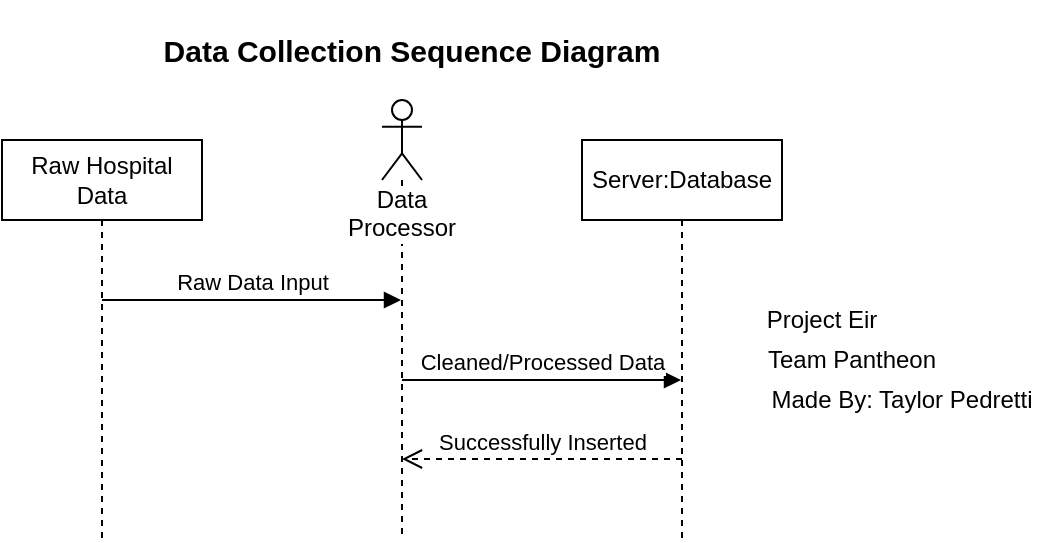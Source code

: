<mxfile version="12.4.2" type="device" pages="1"><diagram id="ipxiZRDScG84Qd-diyS-" name="Page-1"><mxGraphModel dx="1408" dy="808" grid="1" gridSize="10" guides="1" tooltips="1" connect="1" arrows="1" fold="1" page="1" pageScale="1" pageWidth="850" pageHeight="1100" math="0" shadow="0"><root><mxCell id="0"/><mxCell id="1" parent="0"/><mxCell id="WT4KdFtDj4q5sYSdQkmv-1" value="&lt;font style=&quot;font-size: 15px&quot;&gt;&lt;b&gt;Data Collection Sequence Diagram&lt;/b&gt;&lt;/font&gt;" style="text;html=1;strokeColor=none;fillColor=none;align=center;verticalAlign=middle;whiteSpace=wrap;rounded=0;" vertex="1" parent="1"><mxGeometry x="270" y="10" width="310" height="50" as="geometry"/></mxCell><mxCell id="WT4KdFtDj4q5sYSdQkmv-4" value="Raw Hospital Data" style="shape=umlLifeline;perimeter=lifelinePerimeter;whiteSpace=wrap;html=1;container=1;collapsible=0;recursiveResize=0;outlineConnect=0;" vertex="1" parent="1"><mxGeometry x="220" y="80" width="100" height="200" as="geometry"/></mxCell><mxCell id="WT4KdFtDj4q5sYSdQkmv-9" value="Data Processor" style="shape=umlLifeline;participant=umlActor;perimeter=lifelinePerimeter;whiteSpace=wrap;html=1;container=1;collapsible=0;recursiveResize=0;verticalAlign=top;spacingTop=36;labelBackgroundColor=#ffffff;outlineConnect=0;align=center;" vertex="1" parent="1"><mxGeometry x="410" y="60" width="20" height="220" as="geometry"/></mxCell><mxCell id="WT4KdFtDj4q5sYSdQkmv-16" value="Cleaned/Processed Data" style="html=1;verticalAlign=bottom;endArrow=block;" edge="1" parent="WT4KdFtDj4q5sYSdQkmv-9" target="WT4KdFtDj4q5sYSdQkmv-14"><mxGeometry width="80" relative="1" as="geometry"><mxPoint x="10" y="140" as="sourcePoint"/><mxPoint x="90" y="140" as="targetPoint"/></mxGeometry></mxCell><mxCell id="WT4KdFtDj4q5sYSdQkmv-13" value="Raw Data Input" style="html=1;verticalAlign=bottom;endArrow=block;" edge="1" parent="1" target="WT4KdFtDj4q5sYSdQkmv-9"><mxGeometry width="80" relative="1" as="geometry"><mxPoint x="270" y="160" as="sourcePoint"/><mxPoint x="350" y="160" as="targetPoint"/></mxGeometry></mxCell><mxCell id="WT4KdFtDj4q5sYSdQkmv-14" value="Server:Database" style="shape=umlLifeline;perimeter=lifelinePerimeter;whiteSpace=wrap;html=1;container=1;collapsible=0;recursiveResize=0;outlineConnect=0;" vertex="1" parent="1"><mxGeometry x="510" y="80" width="100" height="200" as="geometry"/></mxCell><mxCell id="WT4KdFtDj4q5sYSdQkmv-18" value="Successfully Inserted" style="html=1;verticalAlign=bottom;endArrow=open;dashed=1;endSize=8;" edge="1" parent="1" target="WT4KdFtDj4q5sYSdQkmv-9"><mxGeometry relative="1" as="geometry"><mxPoint x="560" y="239.5" as="sourcePoint"/><mxPoint x="480" y="239.5" as="targetPoint"/></mxGeometry></mxCell><mxCell id="WT4KdFtDj4q5sYSdQkmv-19" value="Team Pantheon" style="text;html=1;strokeColor=none;fillColor=none;align=center;verticalAlign=middle;whiteSpace=wrap;rounded=0;" vertex="1" parent="1"><mxGeometry x="600" y="180" width="90" height="20" as="geometry"/></mxCell><mxCell id="WT4KdFtDj4q5sYSdQkmv-20" value="Project Eir" style="text;html=1;strokeColor=none;fillColor=none;align=center;verticalAlign=middle;whiteSpace=wrap;rounded=0;" vertex="1" parent="1"><mxGeometry x="600" y="160" width="60" height="20" as="geometry"/></mxCell><mxCell id="WT4KdFtDj4q5sYSdQkmv-21" value="Made By: Taylor Pedretti" style="text;html=1;strokeColor=none;fillColor=none;align=center;verticalAlign=middle;whiteSpace=wrap;rounded=0;" vertex="1" parent="1"><mxGeometry x="600" y="200" width="140" height="20" as="geometry"/></mxCell></root></mxGraphModel></diagram></mxfile>